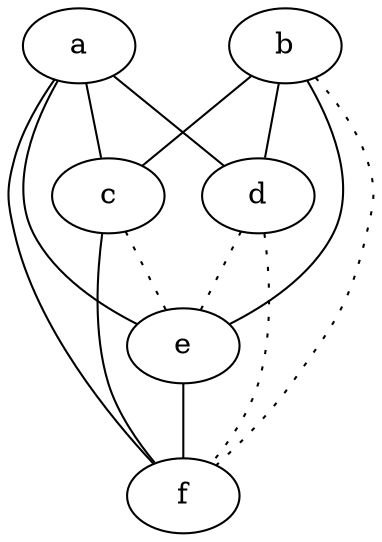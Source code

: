 graph {
a -- c;
a -- d;
a -- e;
a -- f;
b -- c;
b -- d;
b -- e;
b -- f [style=dotted];
c -- e [style=dotted];
c -- f;
d -- e [style=dotted];
d -- f [style=dotted];
e -- f;
}
